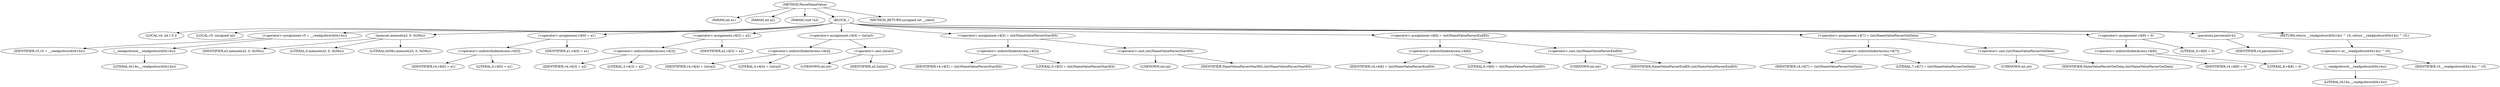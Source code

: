 digraph ParseNameValue {  
"1000103" [label = "(METHOD,ParseNameValue)" ]
"1000104" [label = "(PARAM,int a1)" ]
"1000105" [label = "(PARAM,int a2)" ]
"1000106" [label = "(PARAM,void *a3)" ]
"1000107" [label = "(BLOCK,,)" ]
"1000108" [label = "(LOCAL,v4: int [ 9 ])" ]
"1000109" [label = "(LOCAL,v5: unsigned int)" ]
"1000110" [label = "(<operator>.assignment,v5 = __readgsdword(0x14u))" ]
"1000111" [label = "(IDENTIFIER,v5,v5 = __readgsdword(0x14u))" ]
"1000112" [label = "(__readgsdword,__readgsdword(0x14u))" ]
"1000113" [label = "(LITERAL,0x14u,__readgsdword(0x14u))" ]
"1000114" [label = "(memset,memset(a3, 0, 0x58u))" ]
"1000115" [label = "(IDENTIFIER,a3,memset(a3, 0, 0x58u))" ]
"1000116" [label = "(LITERAL,0,memset(a3, 0, 0x58u))" ]
"1000117" [label = "(LITERAL,0x58u,memset(a3, 0, 0x58u))" ]
"1000118" [label = "(<operator>.assignment,v4[0] = a1)" ]
"1000119" [label = "(<operator>.indirectIndexAccess,v4[0])" ]
"1000120" [label = "(IDENTIFIER,v4,v4[0] = a1)" ]
"1000121" [label = "(LITERAL,0,v4[0] = a1)" ]
"1000122" [label = "(IDENTIFIER,a1,v4[0] = a1)" ]
"1000123" [label = "(<operator>.assignment,v4[3] = a2)" ]
"1000124" [label = "(<operator>.indirectIndexAccess,v4[3])" ]
"1000125" [label = "(IDENTIFIER,v4,v4[3] = a2)" ]
"1000126" [label = "(LITERAL,3,v4[3] = a2)" ]
"1000127" [label = "(IDENTIFIER,a2,v4[3] = a2)" ]
"1000128" [label = "(<operator>.assignment,v4[4] = (int)a3)" ]
"1000129" [label = "(<operator>.indirectIndexAccess,v4[4])" ]
"1000130" [label = "(IDENTIFIER,v4,v4[4] = (int)a3)" ]
"1000131" [label = "(LITERAL,4,v4[4] = (int)a3)" ]
"1000132" [label = "(<operator>.cast,(int)a3)" ]
"1000133" [label = "(UNKNOWN,int,int)" ]
"1000134" [label = "(IDENTIFIER,a3,(int)a3)" ]
"1000135" [label = "(<operator>.assignment,v4[5] = (int)NameValueParserStartElt)" ]
"1000136" [label = "(<operator>.indirectIndexAccess,v4[5])" ]
"1000137" [label = "(IDENTIFIER,v4,v4[5] = (int)NameValueParserStartElt)" ]
"1000138" [label = "(LITERAL,5,v4[5] = (int)NameValueParserStartElt)" ]
"1000139" [label = "(<operator>.cast,(int)NameValueParserStartElt)" ]
"1000140" [label = "(UNKNOWN,int,int)" ]
"1000141" [label = "(IDENTIFIER,NameValueParserStartElt,(int)NameValueParserStartElt)" ]
"1000142" [label = "(<operator>.assignment,v4[6] = (int)NameValueParserEndElt)" ]
"1000143" [label = "(<operator>.indirectIndexAccess,v4[6])" ]
"1000144" [label = "(IDENTIFIER,v4,v4[6] = (int)NameValueParserEndElt)" ]
"1000145" [label = "(LITERAL,6,v4[6] = (int)NameValueParserEndElt)" ]
"1000146" [label = "(<operator>.cast,(int)NameValueParserEndElt)" ]
"1000147" [label = "(UNKNOWN,int,int)" ]
"1000148" [label = "(IDENTIFIER,NameValueParserEndElt,(int)NameValueParserEndElt)" ]
"1000149" [label = "(<operator>.assignment,v4[7] = (int)NameValueParserGetData)" ]
"1000150" [label = "(<operator>.indirectIndexAccess,v4[7])" ]
"1000151" [label = "(IDENTIFIER,v4,v4[7] = (int)NameValueParserGetData)" ]
"1000152" [label = "(LITERAL,7,v4[7] = (int)NameValueParserGetData)" ]
"1000153" [label = "(<operator>.cast,(int)NameValueParserGetData)" ]
"1000154" [label = "(UNKNOWN,int,int)" ]
"1000155" [label = "(IDENTIFIER,NameValueParserGetData,(int)NameValueParserGetData)" ]
"1000156" [label = "(<operator>.assignment,v4[8] = 0)" ]
"1000157" [label = "(<operator>.indirectIndexAccess,v4[8])" ]
"1000158" [label = "(IDENTIFIER,v4,v4[8] = 0)" ]
"1000159" [label = "(LITERAL,8,v4[8] = 0)" ]
"1000160" [label = "(LITERAL,0,v4[8] = 0)" ]
"1000161" [label = "(parsexml,parsexml(v4))" ]
"1000162" [label = "(IDENTIFIER,v4,parsexml(v4))" ]
"1000163" [label = "(RETURN,return __readgsdword(0x14u) ^ v5;,return __readgsdword(0x14u) ^ v5;)" ]
"1000164" [label = "(<operator>.or,__readgsdword(0x14u) ^ v5)" ]
"1000165" [label = "(__readgsdword,__readgsdword(0x14u))" ]
"1000166" [label = "(LITERAL,0x14u,__readgsdword(0x14u))" ]
"1000167" [label = "(IDENTIFIER,v5,__readgsdword(0x14u) ^ v5)" ]
"1000168" [label = "(METHOD_RETURN,unsigned int __cdecl)" ]
  "1000103" -> "1000104" 
  "1000103" -> "1000105" 
  "1000103" -> "1000106" 
  "1000103" -> "1000107" 
  "1000103" -> "1000168" 
  "1000107" -> "1000108" 
  "1000107" -> "1000109" 
  "1000107" -> "1000110" 
  "1000107" -> "1000114" 
  "1000107" -> "1000118" 
  "1000107" -> "1000123" 
  "1000107" -> "1000128" 
  "1000107" -> "1000135" 
  "1000107" -> "1000142" 
  "1000107" -> "1000149" 
  "1000107" -> "1000156" 
  "1000107" -> "1000161" 
  "1000107" -> "1000163" 
  "1000110" -> "1000111" 
  "1000110" -> "1000112" 
  "1000112" -> "1000113" 
  "1000114" -> "1000115" 
  "1000114" -> "1000116" 
  "1000114" -> "1000117" 
  "1000118" -> "1000119" 
  "1000118" -> "1000122" 
  "1000119" -> "1000120" 
  "1000119" -> "1000121" 
  "1000123" -> "1000124" 
  "1000123" -> "1000127" 
  "1000124" -> "1000125" 
  "1000124" -> "1000126" 
  "1000128" -> "1000129" 
  "1000128" -> "1000132" 
  "1000129" -> "1000130" 
  "1000129" -> "1000131" 
  "1000132" -> "1000133" 
  "1000132" -> "1000134" 
  "1000135" -> "1000136" 
  "1000135" -> "1000139" 
  "1000136" -> "1000137" 
  "1000136" -> "1000138" 
  "1000139" -> "1000140" 
  "1000139" -> "1000141" 
  "1000142" -> "1000143" 
  "1000142" -> "1000146" 
  "1000143" -> "1000144" 
  "1000143" -> "1000145" 
  "1000146" -> "1000147" 
  "1000146" -> "1000148" 
  "1000149" -> "1000150" 
  "1000149" -> "1000153" 
  "1000150" -> "1000151" 
  "1000150" -> "1000152" 
  "1000153" -> "1000154" 
  "1000153" -> "1000155" 
  "1000156" -> "1000157" 
  "1000156" -> "1000160" 
  "1000157" -> "1000158" 
  "1000157" -> "1000159" 
  "1000161" -> "1000162" 
  "1000163" -> "1000164" 
  "1000164" -> "1000165" 
  "1000164" -> "1000167" 
  "1000165" -> "1000166" 
}
